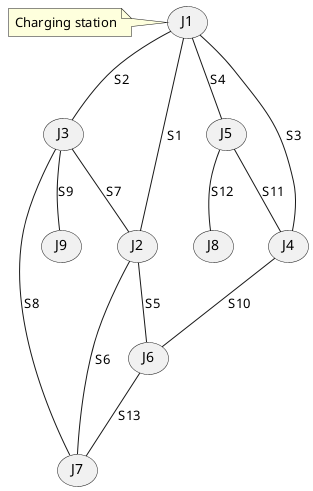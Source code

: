 @startuml streets-graph


(J1) -- (J2) : "S1"
(J1) -- (J3) : "S2"
(J1) -- (J4) : "S3"
(J1) -- (J5) : "S4"

(J2) -- (J6) : "S5"
(J2) -- (J7) : "S6"

(J3) -- (J2) : "S7"
(J3) -- (J7) : "S8"
(J3) -- (J9) : "S9"

(J4) -- (J6) : "S10"

(J5) -- (J4) : "S11"
(J5) -- (J8) : "S12"

(J6) -- (J7) : "S13"

note left of (J1)
    Charging station
end note

@enduml
